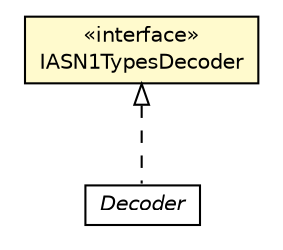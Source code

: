 #!/usr/local/bin/dot
#
# Class diagram 
# Generated by UMLGraph version R5_6-24-gf6e263 (http://www.umlgraph.org/)
#

digraph G {
	edge [fontname="Helvetica",fontsize=10,labelfontname="Helvetica",labelfontsize=10];
	node [fontname="Helvetica",fontsize=10,shape=plaintext];
	nodesep=0.25;
	ranksep=0.5;
	// org.universAAL.lddi.lib.ieeex73std.org.bn.coders.Decoder
	c178325 [label=<<table title="org.universAAL.lddi.lib.ieeex73std.org.bn.coders.Decoder" border="0" cellborder="1" cellspacing="0" cellpadding="2" port="p" href="./Decoder.html">
		<tr><td><table border="0" cellspacing="0" cellpadding="1">
<tr><td align="center" balign="center"><font face="Helvetica-Oblique"> Decoder </font></td></tr>
		</table></td></tr>
		</table>>, URL="./Decoder.html", fontname="Helvetica", fontcolor="black", fontsize=10.0];
	// org.universAAL.lddi.lib.ieeex73std.org.bn.coders.IASN1TypesDecoder
	c178327 [label=<<table title="org.universAAL.lddi.lib.ieeex73std.org.bn.coders.IASN1TypesDecoder" border="0" cellborder="1" cellspacing="0" cellpadding="2" port="p" bgcolor="lemonChiffon" href="./IASN1TypesDecoder.html">
		<tr><td><table border="0" cellspacing="0" cellpadding="1">
<tr><td align="center" balign="center"> &#171;interface&#187; </td></tr>
<tr><td align="center" balign="center"> IASN1TypesDecoder </td></tr>
		</table></td></tr>
		</table>>, URL="./IASN1TypesDecoder.html", fontname="Helvetica", fontcolor="black", fontsize=10.0];
	//org.universAAL.lddi.lib.ieeex73std.org.bn.coders.Decoder implements org.universAAL.lddi.lib.ieeex73std.org.bn.coders.IASN1TypesDecoder
	c178327:p -> c178325:p [dir=back,arrowtail=empty,style=dashed];
}

